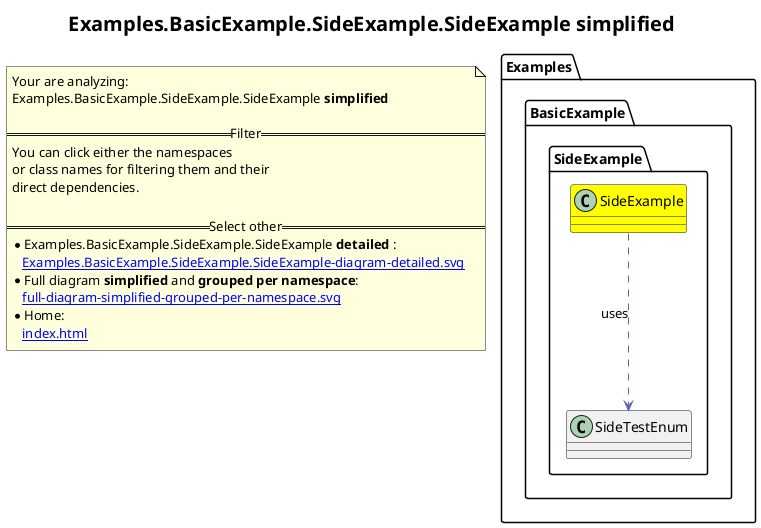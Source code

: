 @startuml
skinparam linetype ortho
title <size:20>Examples.BasicExample.SideExample.SideExample **simplified** </size>
note "Your are analyzing:\nExamples.BasicExample.SideExample.SideExample **simplified** \n\n==Filter==\nYou can click either the namespaces \nor class names for filtering them and their\ndirect dependencies.\n\n==Select other==\n* Examples.BasicExample.SideExample.SideExample **detailed** :\n   [[Examples.BasicExample.SideExample.SideExample-diagram-detailed.svg]]\n* Full diagram **simplified** and **grouped per namespace**:\n   [[full-diagram-simplified-grouped-per-namespace.svg]]\n* Home:\n   [[index.html]]" as FloatingNote
    class Examples.BasicExample.SideExample.SideExample [[Examples.BasicExample.SideExample.SideExample-diagram-simplified.svg]] #yellow {
    }
    class Examples.BasicExample.SideExample.SideTestEnum [[Examples.BasicExample.SideExample.SideTestEnum-diagram-simplified.svg]]  {
    }
 ' *************************************** 
 ' *************************************** 
 ' *************************************** 
' Class relations extracted from namespace:
' Examples.BasicExample.SideExample
Examples.BasicExample.SideExample.SideExample .[#6060BB].> Examples.BasicExample.SideExample.SideTestEnum  : uses 
@enduml